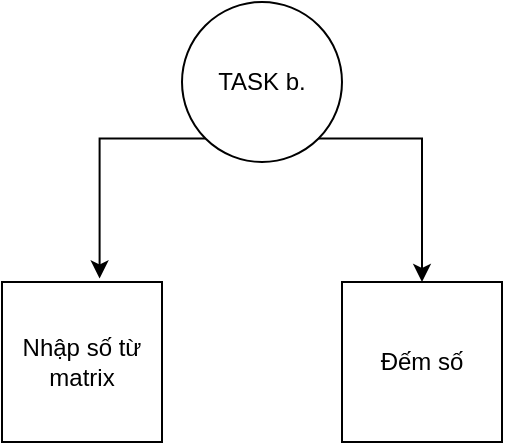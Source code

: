 <mxfile version="22.0.3" type="device">
  <diagram name="Trang-1" id="jS07vEkuq0z9WHTV_m6B">
    <mxGraphModel dx="538" dy="894" grid="1" gridSize="10" guides="1" tooltips="1" connect="1" arrows="1" fold="1" page="1" pageScale="1" pageWidth="827" pageHeight="1169" math="0" shadow="0">
      <root>
        <mxCell id="0" />
        <mxCell id="1" parent="0" />
        <mxCell id="MMymTbcGPQ0-p-ca5E3t-7" style="edgeStyle=orthogonalEdgeStyle;rounded=0;orthogonalLoop=1;jettySize=auto;html=1;exitX=1;exitY=1;exitDx=0;exitDy=0;entryX=0.5;entryY=0;entryDx=0;entryDy=0;" edge="1" parent="1" source="MMymTbcGPQ0-p-ca5E3t-1" target="MMymTbcGPQ0-p-ca5E3t-5">
          <mxGeometry relative="1" as="geometry">
            <Array as="points">
              <mxPoint x="360" y="488" />
            </Array>
          </mxGeometry>
        </mxCell>
        <mxCell id="MMymTbcGPQ0-p-ca5E3t-1" value="TASK b." style="ellipse;whiteSpace=wrap;html=1;aspect=fixed;" vertex="1" parent="1">
          <mxGeometry x="240" y="420" width="80" height="80" as="geometry" />
        </mxCell>
        <mxCell id="MMymTbcGPQ0-p-ca5E3t-4" value="Nhập số từ matrix" style="whiteSpace=wrap;html=1;aspect=fixed;" vertex="1" parent="1">
          <mxGeometry x="150" y="560" width="80" height="80" as="geometry" />
        </mxCell>
        <mxCell id="MMymTbcGPQ0-p-ca5E3t-5" value="Đếm số" style="whiteSpace=wrap;html=1;aspect=fixed;" vertex="1" parent="1">
          <mxGeometry x="320" y="560" width="80" height="80" as="geometry" />
        </mxCell>
        <mxCell id="MMymTbcGPQ0-p-ca5E3t-6" style="edgeStyle=orthogonalEdgeStyle;rounded=0;orthogonalLoop=1;jettySize=auto;html=1;exitX=0;exitY=1;exitDx=0;exitDy=0;entryX=0.61;entryY=-0.022;entryDx=0;entryDy=0;entryPerimeter=0;" edge="1" parent="1" source="MMymTbcGPQ0-p-ca5E3t-1" target="MMymTbcGPQ0-p-ca5E3t-4">
          <mxGeometry relative="1" as="geometry" />
        </mxCell>
      </root>
    </mxGraphModel>
  </diagram>
</mxfile>
